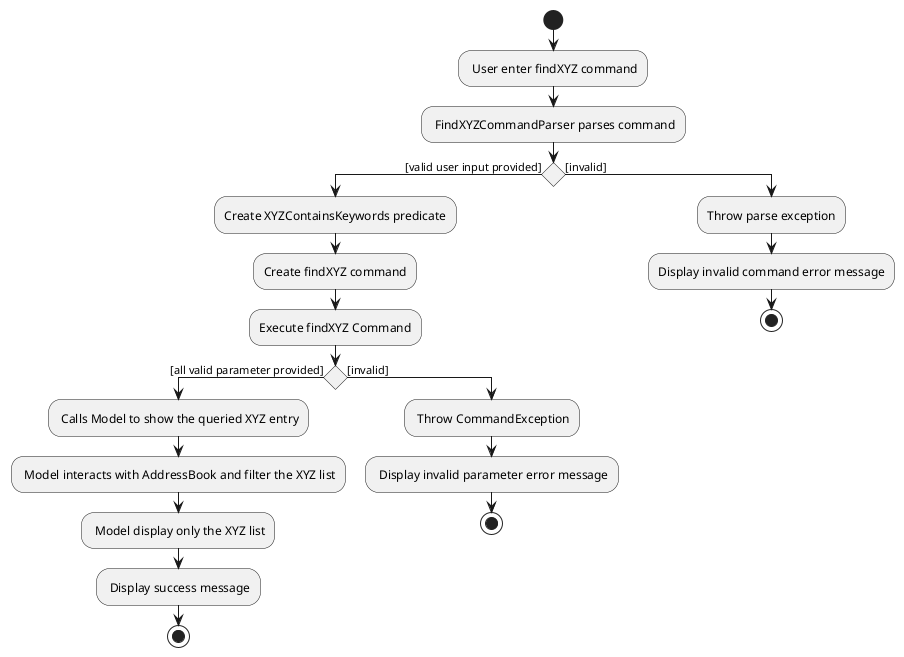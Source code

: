 @startuml
start
: User enter findXYZ command;
: FindXYZCommandParser parses command;

if () then ([valid user input provided])
  :Create XYZContainsKeywords predicate;
  :Create findXYZ command;
  :Execute findXYZ Command;
  if () then ([all valid parameter provided])
     : Calls Model to show the queried XYZ entry;
     : Model interacts with AddressBook and filter the XYZ list;
     : Model display only the XYZ list;
     : Display success message;
  stop
  else ([invalid])
   : Throw CommandException;
   : Display invalid parameter error message;
   stop
  endif
else ([invalid])
  :Throw parse exception;
  :Display invalid command error message;
  stop
endif
@enduml
